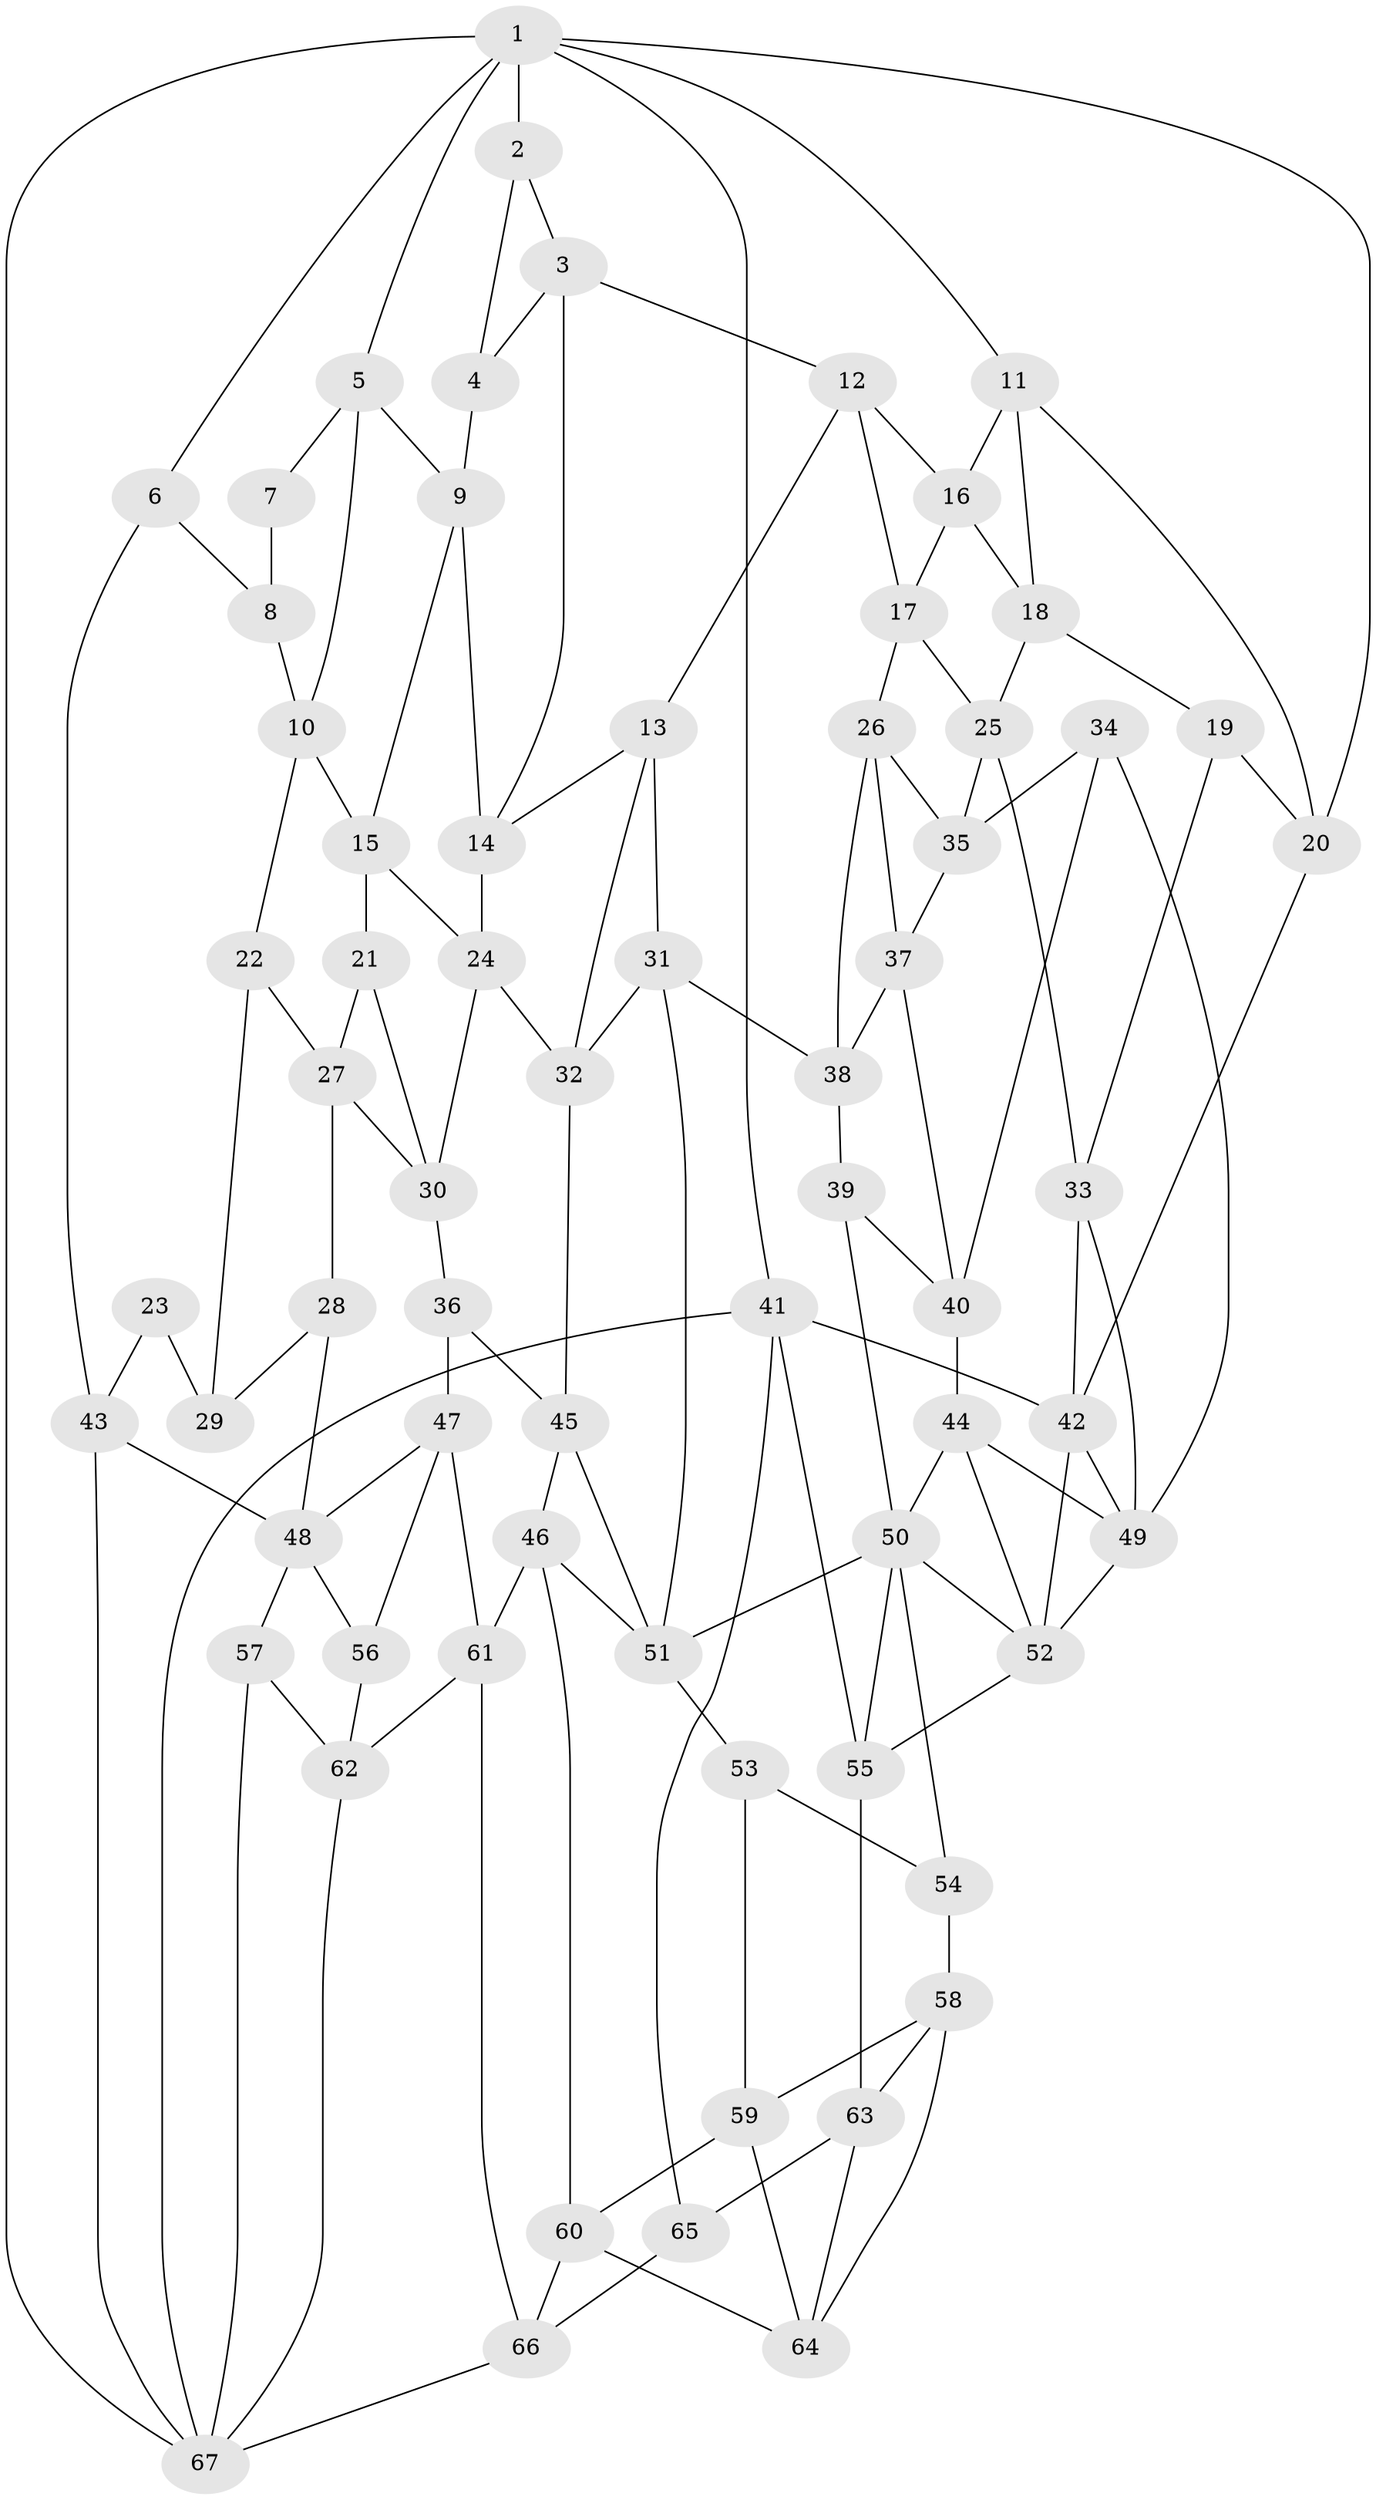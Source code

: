 // original degree distribution, {3: 0.015037593984962405, 6: 0.21052631578947367, 4: 0.23308270676691728, 5: 0.5413533834586466}
// Generated by graph-tools (version 1.1) at 2025/27/03/09/25 03:27:13]
// undirected, 67 vertices, 130 edges
graph export_dot {
graph [start="1"]
  node [color=gray90,style=filled];
  1;
  2;
  3;
  4;
  5;
  6;
  7;
  8;
  9;
  10;
  11;
  12;
  13;
  14;
  15;
  16;
  17;
  18;
  19;
  20;
  21;
  22;
  23;
  24;
  25;
  26;
  27;
  28;
  29;
  30;
  31;
  32;
  33;
  34;
  35;
  36;
  37;
  38;
  39;
  40;
  41;
  42;
  43;
  44;
  45;
  46;
  47;
  48;
  49;
  50;
  51;
  52;
  53;
  54;
  55;
  56;
  57;
  58;
  59;
  60;
  61;
  62;
  63;
  64;
  65;
  66;
  67;
  1 -- 2 [weight=1.0];
  1 -- 5 [weight=1.0];
  1 -- 6 [weight=1.0];
  1 -- 11 [weight=1.0];
  1 -- 20 [weight=1.0];
  1 -- 41 [weight=1.0];
  1 -- 67 [weight=1.0];
  2 -- 3 [weight=1.0];
  2 -- 4 [weight=1.0];
  3 -- 4 [weight=1.0];
  3 -- 12 [weight=1.0];
  3 -- 14 [weight=1.0];
  4 -- 9 [weight=1.0];
  5 -- 7 [weight=1.0];
  5 -- 9 [weight=1.0];
  5 -- 10 [weight=1.0];
  6 -- 8 [weight=1.0];
  6 -- 43 [weight=1.0];
  7 -- 8 [weight=2.0];
  8 -- 10 [weight=1.0];
  9 -- 14 [weight=1.0];
  9 -- 15 [weight=1.0];
  10 -- 15 [weight=1.0];
  10 -- 22 [weight=1.0];
  11 -- 16 [weight=1.0];
  11 -- 18 [weight=1.0];
  11 -- 20 [weight=1.0];
  12 -- 13 [weight=1.0];
  12 -- 16 [weight=1.0];
  12 -- 17 [weight=1.0];
  13 -- 14 [weight=1.0];
  13 -- 31 [weight=1.0];
  13 -- 32 [weight=1.0];
  14 -- 24 [weight=1.0];
  15 -- 21 [weight=1.0];
  15 -- 24 [weight=1.0];
  16 -- 17 [weight=1.0];
  16 -- 18 [weight=1.0];
  17 -- 25 [weight=1.0];
  17 -- 26 [weight=1.0];
  18 -- 19 [weight=1.0];
  18 -- 25 [weight=1.0];
  19 -- 20 [weight=1.0];
  19 -- 33 [weight=1.0];
  20 -- 42 [weight=1.0];
  21 -- 27 [weight=1.0];
  21 -- 30 [weight=1.0];
  22 -- 27 [weight=1.0];
  22 -- 29 [weight=1.0];
  23 -- 29 [weight=2.0];
  23 -- 43 [weight=1.0];
  24 -- 30 [weight=1.0];
  24 -- 32 [weight=1.0];
  25 -- 33 [weight=1.0];
  25 -- 35 [weight=1.0];
  26 -- 35 [weight=1.0];
  26 -- 37 [weight=1.0];
  26 -- 38 [weight=1.0];
  27 -- 28 [weight=1.0];
  27 -- 30 [weight=1.0];
  28 -- 29 [weight=1.0];
  28 -- 48 [weight=2.0];
  30 -- 36 [weight=1.0];
  31 -- 32 [weight=1.0];
  31 -- 38 [weight=1.0];
  31 -- 51 [weight=1.0];
  32 -- 45 [weight=1.0];
  33 -- 42 [weight=1.0];
  33 -- 49 [weight=1.0];
  34 -- 35 [weight=1.0];
  34 -- 40 [weight=1.0];
  34 -- 49 [weight=1.0];
  35 -- 37 [weight=1.0];
  36 -- 45 [weight=1.0];
  36 -- 47 [weight=1.0];
  37 -- 38 [weight=1.0];
  37 -- 40 [weight=1.0];
  38 -- 39 [weight=1.0];
  39 -- 40 [weight=1.0];
  39 -- 50 [weight=1.0];
  40 -- 44 [weight=1.0];
  41 -- 42 [weight=1.0];
  41 -- 55 [weight=1.0];
  41 -- 65 [weight=1.0];
  41 -- 67 [weight=1.0];
  42 -- 49 [weight=1.0];
  42 -- 52 [weight=1.0];
  43 -- 48 [weight=1.0];
  43 -- 67 [weight=1.0];
  44 -- 49 [weight=1.0];
  44 -- 50 [weight=1.0];
  44 -- 52 [weight=1.0];
  45 -- 46 [weight=1.0];
  45 -- 51 [weight=1.0];
  46 -- 51 [weight=1.0];
  46 -- 60 [weight=1.0];
  46 -- 61 [weight=1.0];
  47 -- 48 [weight=1.0];
  47 -- 56 [weight=1.0];
  47 -- 61 [weight=1.0];
  48 -- 56 [weight=1.0];
  48 -- 57 [weight=1.0];
  49 -- 52 [weight=2.0];
  50 -- 51 [weight=1.0];
  50 -- 52 [weight=1.0];
  50 -- 54 [weight=1.0];
  50 -- 55 [weight=1.0];
  51 -- 53 [weight=2.0];
  52 -- 55 [weight=1.0];
  53 -- 54 [weight=1.0];
  53 -- 59 [weight=1.0];
  54 -- 58 [weight=1.0];
  55 -- 63 [weight=1.0];
  56 -- 62 [weight=1.0];
  57 -- 62 [weight=1.0];
  57 -- 67 [weight=1.0];
  58 -- 59 [weight=1.0];
  58 -- 63 [weight=1.0];
  58 -- 64 [weight=1.0];
  59 -- 60 [weight=1.0];
  59 -- 64 [weight=1.0];
  60 -- 64 [weight=1.0];
  60 -- 66 [weight=1.0];
  61 -- 62 [weight=1.0];
  61 -- 66 [weight=1.0];
  62 -- 67 [weight=1.0];
  63 -- 64 [weight=1.0];
  63 -- 65 [weight=1.0];
  65 -- 66 [weight=1.0];
  66 -- 67 [weight=1.0];
}
